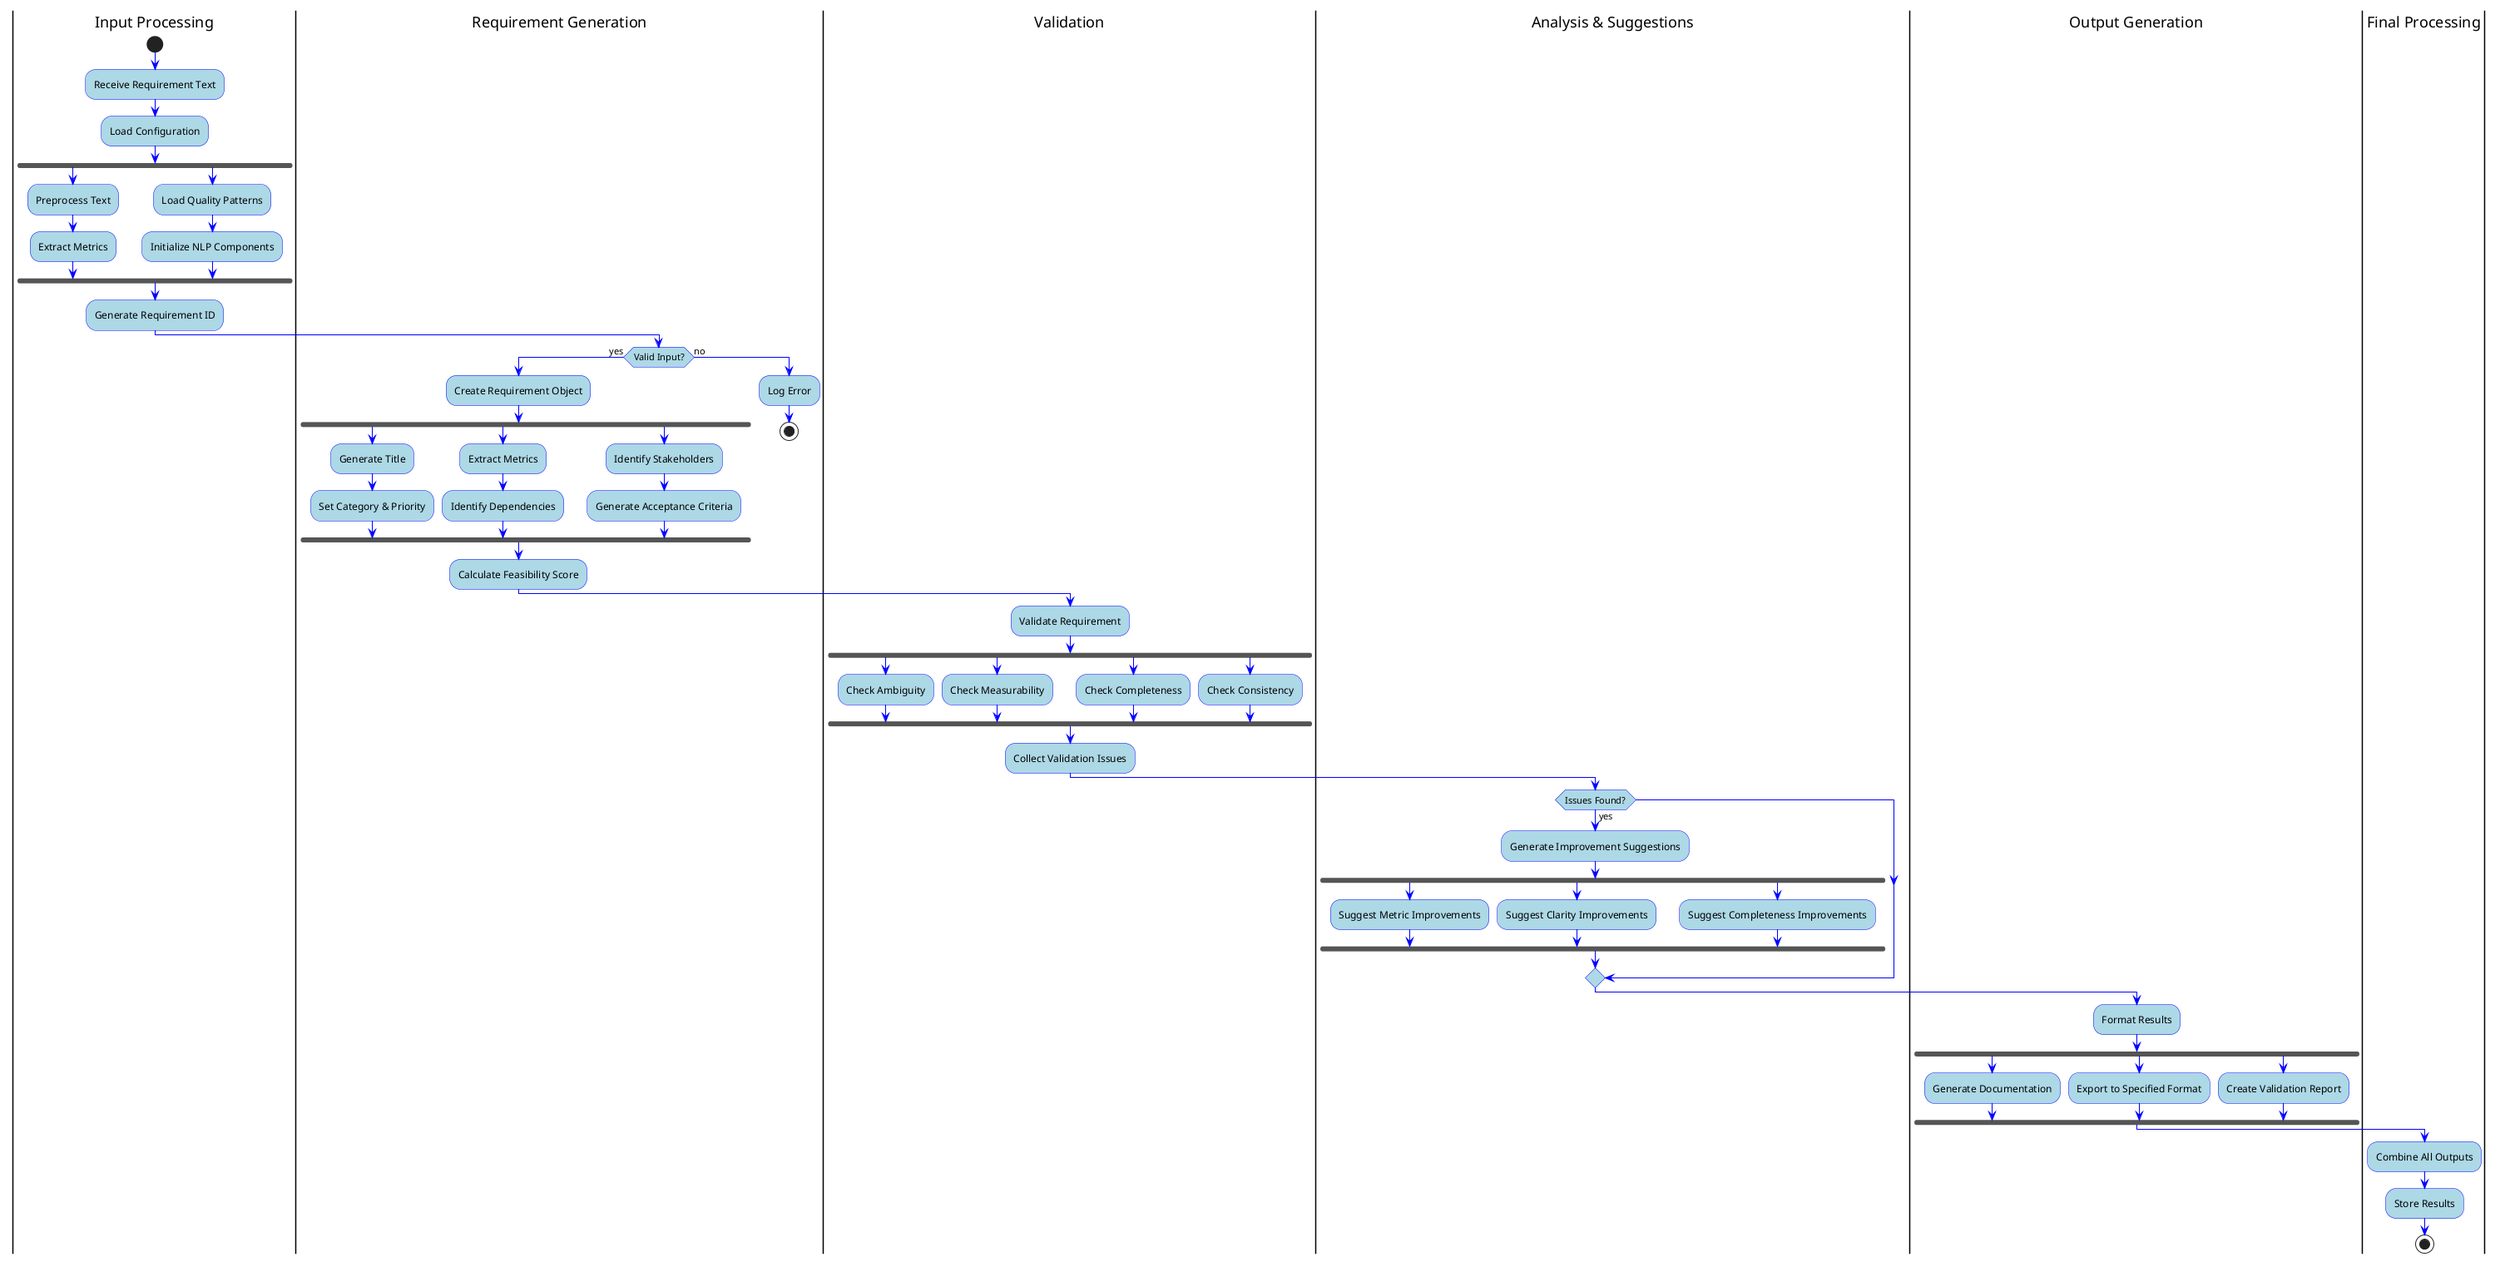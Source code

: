 @startuml Requirements Bot Activity Flow

skinparam ActivityBackgroundColor LightBlue
skinparam ActivityBorderColor Blue
skinparam ArrowColor Blue

|Input Processing|
start
:Receive Requirement Text;
:Load Configuration;
fork
    :Preprocess Text;
    :Extract Metrics;
fork again
    :Load Quality Patterns;
    :Initialize NLP Components;
end fork
:Generate Requirement ID;

|Requirement Generation|
if (Valid Input?) then (yes)
    :Create Requirement Object;
    fork
        :Generate Title;
        :Set Category & Priority;
    fork again
        :Extract Metrics;
        :Identify Dependencies;
    fork again
        :Identify Stakeholders;
        :Generate Acceptance Criteria;
    end fork
    :Calculate Feasibility Score;
else (no)
    :Log Error;
    stop
endif

|Validation|
:Validate Requirement;
fork
    :Check Ambiguity;
fork again
    :Check Measurability;
fork again
    :Check Completeness;
fork again
    :Check Consistency;
end fork
:Collect Validation Issues;

|Analysis & Suggestions|
if (Issues Found?) then (yes)
    :Generate Improvement Suggestions;
    fork
        :Suggest Metric Improvements;
    fork again
        :Suggest Clarity Improvements;
    fork again
        :Suggest Completeness Improvements;
    end fork
endif

|Output Generation|
:Format Results;
fork
    :Generate Documentation;
fork again
    :Export to Specified Format;
fork again
    :Create Validation Report;
end fork

|Final Processing|
:Combine All Outputs;
:Store Results;
stop

@enduml
